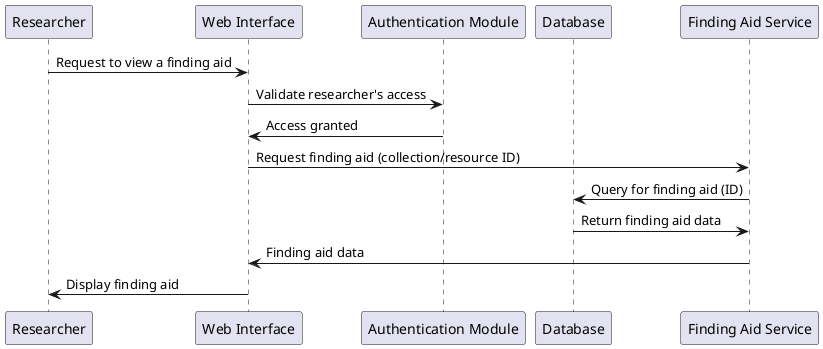 @startuml
participant Researcher
participant WebInterface as "Web Interface"
participant AuthenticationModule as "Authentication Module"
participant Database as "Database"
participant FindingAidService as "Finding Aid Service"

Researcher -> WebInterface : Request to view a finding aid
WebInterface -> AuthenticationModule : Validate researcher's access
AuthenticationModule -> WebInterface : Access granted

WebInterface -> FindingAidService : Request finding aid (collection/resource ID)
FindingAidService -> Database : Query for finding aid (ID)
Database -> FindingAidService : Return finding aid data
FindingAidService -> WebInterface : Finding aid data
WebInterface -> Researcher : Display finding aid

@enduml